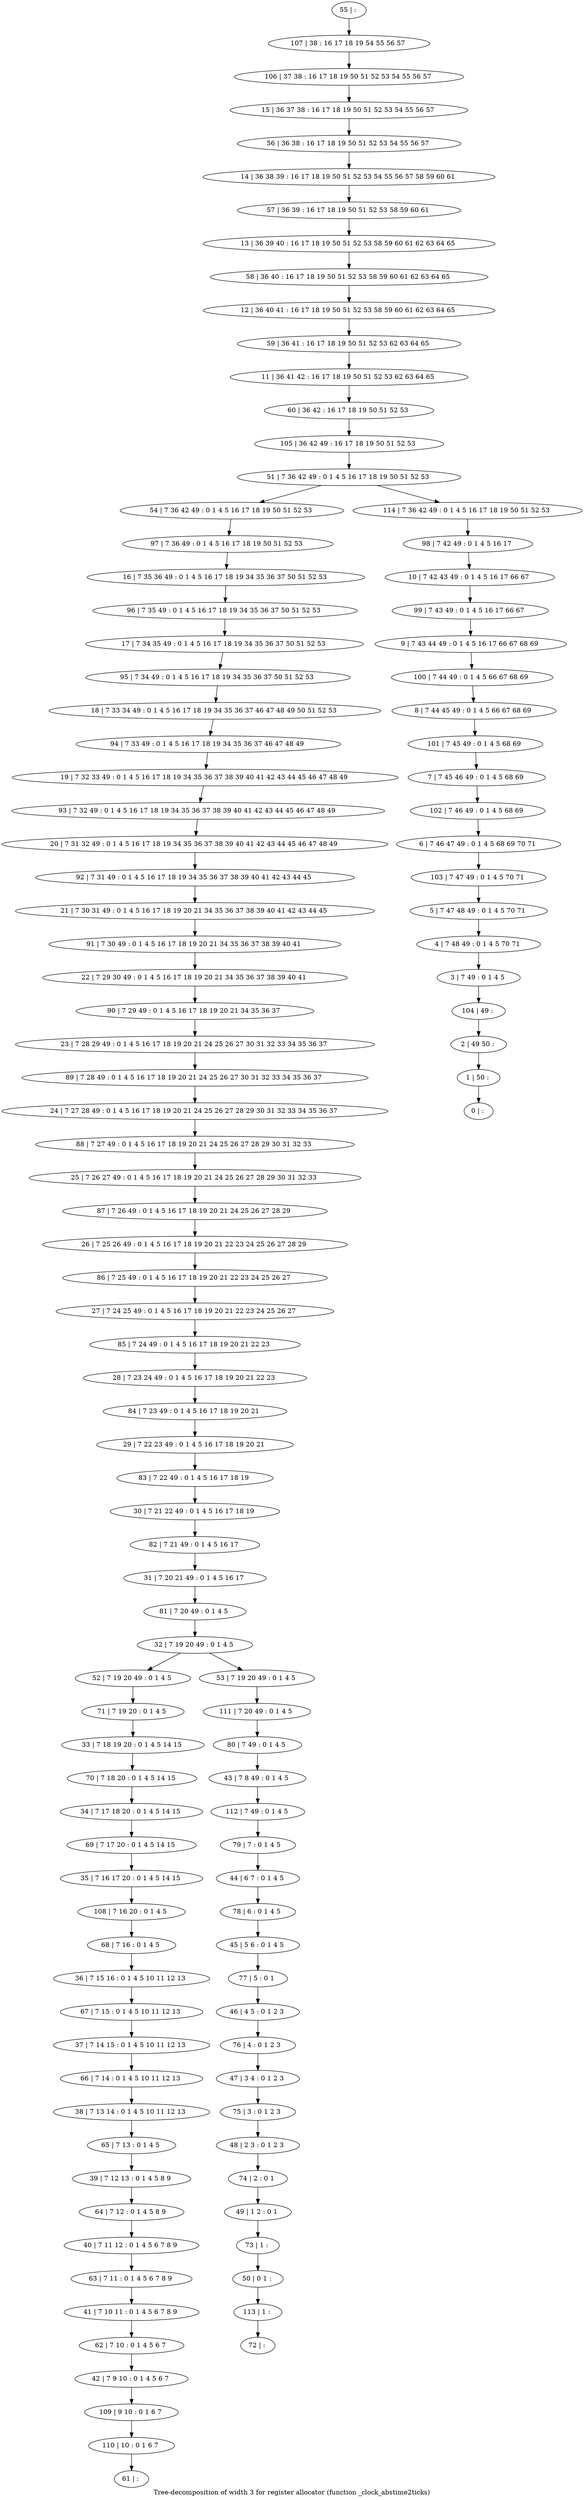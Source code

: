 digraph G {
graph [label="Tree-decomposition of width 3 for register allocator (function _clock_abstime2ticks)"]
0[label="0 | : "];
1[label="1 | 50 : "];
2[label="2 | 49 50 : "];
3[label="3 | 7 49 : 0 1 4 5 "];
4[label="4 | 7 48 49 : 0 1 4 5 70 71 "];
5[label="5 | 7 47 48 49 : 0 1 4 5 70 71 "];
6[label="6 | 7 46 47 49 : 0 1 4 5 68 69 70 71 "];
7[label="7 | 7 45 46 49 : 0 1 4 5 68 69 "];
8[label="8 | 7 44 45 49 : 0 1 4 5 66 67 68 69 "];
9[label="9 | 7 43 44 49 : 0 1 4 5 16 17 66 67 68 69 "];
10[label="10 | 7 42 43 49 : 0 1 4 5 16 17 66 67 "];
11[label="11 | 36 41 42 : 16 17 18 19 50 51 52 53 62 63 64 65 "];
12[label="12 | 36 40 41 : 16 17 18 19 50 51 52 53 58 59 60 61 62 63 64 65 "];
13[label="13 | 36 39 40 : 16 17 18 19 50 51 52 53 58 59 60 61 62 63 64 65 "];
14[label="14 | 36 38 39 : 16 17 18 19 50 51 52 53 54 55 56 57 58 59 60 61 "];
15[label="15 | 36 37 38 : 16 17 18 19 50 51 52 53 54 55 56 57 "];
16[label="16 | 7 35 36 49 : 0 1 4 5 16 17 18 19 34 35 36 37 50 51 52 53 "];
17[label="17 | 7 34 35 49 : 0 1 4 5 16 17 18 19 34 35 36 37 50 51 52 53 "];
18[label="18 | 7 33 34 49 : 0 1 4 5 16 17 18 19 34 35 36 37 46 47 48 49 50 51 52 53 "];
19[label="19 | 7 32 33 49 : 0 1 4 5 16 17 18 19 34 35 36 37 38 39 40 41 42 43 44 45 46 47 48 49 "];
20[label="20 | 7 31 32 49 : 0 1 4 5 16 17 18 19 34 35 36 37 38 39 40 41 42 43 44 45 46 47 48 49 "];
21[label="21 | 7 30 31 49 : 0 1 4 5 16 17 18 19 20 21 34 35 36 37 38 39 40 41 42 43 44 45 "];
22[label="22 | 7 29 30 49 : 0 1 4 5 16 17 18 19 20 21 34 35 36 37 38 39 40 41 "];
23[label="23 | 7 28 29 49 : 0 1 4 5 16 17 18 19 20 21 24 25 26 27 30 31 32 33 34 35 36 37 "];
24[label="24 | 7 27 28 49 : 0 1 4 5 16 17 18 19 20 21 24 25 26 27 28 29 30 31 32 33 34 35 36 37 "];
25[label="25 | 7 26 27 49 : 0 1 4 5 16 17 18 19 20 21 24 25 26 27 28 29 30 31 32 33 "];
26[label="26 | 7 25 26 49 : 0 1 4 5 16 17 18 19 20 21 22 23 24 25 26 27 28 29 "];
27[label="27 | 7 24 25 49 : 0 1 4 5 16 17 18 19 20 21 22 23 24 25 26 27 "];
28[label="28 | 7 23 24 49 : 0 1 4 5 16 17 18 19 20 21 22 23 "];
29[label="29 | 7 22 23 49 : 0 1 4 5 16 17 18 19 20 21 "];
30[label="30 | 7 21 22 49 : 0 1 4 5 16 17 18 19 "];
31[label="31 | 7 20 21 49 : 0 1 4 5 16 17 "];
32[label="32 | 7 19 20 49 : 0 1 4 5 "];
33[label="33 | 7 18 19 20 : 0 1 4 5 14 15 "];
34[label="34 | 7 17 18 20 : 0 1 4 5 14 15 "];
35[label="35 | 7 16 17 20 : 0 1 4 5 14 15 "];
36[label="36 | 7 15 16 : 0 1 4 5 10 11 12 13 "];
37[label="37 | 7 14 15 : 0 1 4 5 10 11 12 13 "];
38[label="38 | 7 13 14 : 0 1 4 5 10 11 12 13 "];
39[label="39 | 7 12 13 : 0 1 4 5 8 9 "];
40[label="40 | 7 11 12 : 0 1 4 5 6 7 8 9 "];
41[label="41 | 7 10 11 : 0 1 4 5 6 7 8 9 "];
42[label="42 | 7 9 10 : 0 1 4 5 6 7 "];
43[label="43 | 7 8 49 : 0 1 4 5 "];
44[label="44 | 6 7 : 0 1 4 5 "];
45[label="45 | 5 6 : 0 1 4 5 "];
46[label="46 | 4 5 : 0 1 2 3 "];
47[label="47 | 3 4 : 0 1 2 3 "];
48[label="48 | 2 3 : 0 1 2 3 "];
49[label="49 | 1 2 : 0 1 "];
50[label="50 | 0 1 : "];
51[label="51 | 7 36 42 49 : 0 1 4 5 16 17 18 19 50 51 52 53 "];
52[label="52 | 7 19 20 49 : 0 1 4 5 "];
53[label="53 | 7 19 20 49 : 0 1 4 5 "];
54[label="54 | 7 36 42 49 : 0 1 4 5 16 17 18 19 50 51 52 53 "];
55[label="55 | : "];
56[label="56 | 36 38 : 16 17 18 19 50 51 52 53 54 55 56 57 "];
57[label="57 | 36 39 : 16 17 18 19 50 51 52 53 58 59 60 61 "];
58[label="58 | 36 40 : 16 17 18 19 50 51 52 53 58 59 60 61 62 63 64 65 "];
59[label="59 | 36 41 : 16 17 18 19 50 51 52 53 62 63 64 65 "];
60[label="60 | 36 42 : 16 17 18 19 50 51 52 53 "];
61[label="61 | : "];
62[label="62 | 7 10 : 0 1 4 5 6 7 "];
63[label="63 | 7 11 : 0 1 4 5 6 7 8 9 "];
64[label="64 | 7 12 : 0 1 4 5 8 9 "];
65[label="65 | 7 13 : 0 1 4 5 "];
66[label="66 | 7 14 : 0 1 4 5 10 11 12 13 "];
67[label="67 | 7 15 : 0 1 4 5 10 11 12 13 "];
68[label="68 | 7 16 : 0 1 4 5 "];
69[label="69 | 7 17 20 : 0 1 4 5 14 15 "];
70[label="70 | 7 18 20 : 0 1 4 5 14 15 "];
71[label="71 | 7 19 20 : 0 1 4 5 "];
72[label="72 | : "];
73[label="73 | 1 : "];
74[label="74 | 2 : 0 1 "];
75[label="75 | 3 : 0 1 2 3 "];
76[label="76 | 4 : 0 1 2 3 "];
77[label="77 | 5 : 0 1 "];
78[label="78 | 6 : 0 1 4 5 "];
79[label="79 | 7 : 0 1 4 5 "];
80[label="80 | 7 49 : 0 1 4 5 "];
81[label="81 | 7 20 49 : 0 1 4 5 "];
82[label="82 | 7 21 49 : 0 1 4 5 16 17 "];
83[label="83 | 7 22 49 : 0 1 4 5 16 17 18 19 "];
84[label="84 | 7 23 49 : 0 1 4 5 16 17 18 19 20 21 "];
85[label="85 | 7 24 49 : 0 1 4 5 16 17 18 19 20 21 22 23 "];
86[label="86 | 7 25 49 : 0 1 4 5 16 17 18 19 20 21 22 23 24 25 26 27 "];
87[label="87 | 7 26 49 : 0 1 4 5 16 17 18 19 20 21 24 25 26 27 28 29 "];
88[label="88 | 7 27 49 : 0 1 4 5 16 17 18 19 20 21 24 25 26 27 28 29 30 31 32 33 "];
89[label="89 | 7 28 49 : 0 1 4 5 16 17 18 19 20 21 24 25 26 27 30 31 32 33 34 35 36 37 "];
90[label="90 | 7 29 49 : 0 1 4 5 16 17 18 19 20 21 34 35 36 37 "];
91[label="91 | 7 30 49 : 0 1 4 5 16 17 18 19 20 21 34 35 36 37 38 39 40 41 "];
92[label="92 | 7 31 49 : 0 1 4 5 16 17 18 19 34 35 36 37 38 39 40 41 42 43 44 45 "];
93[label="93 | 7 32 49 : 0 1 4 5 16 17 18 19 34 35 36 37 38 39 40 41 42 43 44 45 46 47 48 49 "];
94[label="94 | 7 33 49 : 0 1 4 5 16 17 18 19 34 35 36 37 46 47 48 49 "];
95[label="95 | 7 34 49 : 0 1 4 5 16 17 18 19 34 35 36 37 50 51 52 53 "];
96[label="96 | 7 35 49 : 0 1 4 5 16 17 18 19 34 35 36 37 50 51 52 53 "];
97[label="97 | 7 36 49 : 0 1 4 5 16 17 18 19 50 51 52 53 "];
98[label="98 | 7 42 49 : 0 1 4 5 16 17 "];
99[label="99 | 7 43 49 : 0 1 4 5 16 17 66 67 "];
100[label="100 | 7 44 49 : 0 1 4 5 66 67 68 69 "];
101[label="101 | 7 45 49 : 0 1 4 5 68 69 "];
102[label="102 | 7 46 49 : 0 1 4 5 68 69 "];
103[label="103 | 7 47 49 : 0 1 4 5 70 71 "];
104[label="104 | 49 : "];
105[label="105 | 36 42 49 : 16 17 18 19 50 51 52 53 "];
106[label="106 | 37 38 : 16 17 18 19 50 51 52 53 54 55 56 57 "];
107[label="107 | 38 : 16 17 18 19 54 55 56 57 "];
108[label="108 | 7 16 20 : 0 1 4 5 "];
109[label="109 | 9 10 : 0 1 6 7 "];
110[label="110 | 10 : 0 1 6 7 "];
111[label="111 | 7 20 49 : 0 1 4 5 "];
112[label="112 | 7 49 : 0 1 4 5 "];
113[label="113 | 1 : "];
114[label="114 | 7 36 42 49 : 0 1 4 5 16 17 18 19 50 51 52 53 "];
32->52 ;
32->53 ;
62->42 ;
41->62 ;
63->41 ;
40->63 ;
64->40 ;
39->64 ;
65->39 ;
38->65 ;
66->38 ;
37->66 ;
67->37 ;
36->67 ;
68->36 ;
69->35 ;
34->69 ;
70->34 ;
33->70 ;
71->33 ;
52->71 ;
73->50 ;
49->73 ;
74->49 ;
48->74 ;
75->48 ;
47->75 ;
76->47 ;
46->76 ;
77->46 ;
45->77 ;
78->45 ;
44->78 ;
79->44 ;
80->43 ;
81->32 ;
31->81 ;
82->31 ;
30->82 ;
83->30 ;
29->83 ;
84->29 ;
28->84 ;
85->28 ;
27->85 ;
86->27 ;
26->86 ;
87->26 ;
25->87 ;
88->25 ;
24->88 ;
89->24 ;
23->89 ;
90->23 ;
22->90 ;
91->22 ;
21->91 ;
92->21 ;
20->92 ;
93->20 ;
19->93 ;
94->19 ;
18->94 ;
95->18 ;
17->95 ;
96->17 ;
16->96 ;
97->16 ;
54->97 ;
108->68 ;
35->108 ;
42->109 ;
110->61 ;
109->110 ;
111->80 ;
53->111 ;
112->79 ;
43->112 ;
113->72 ;
50->113 ;
55->107 ;
107->106 ;
106->15 ;
15->56 ;
56->14 ;
14->57 ;
57->13 ;
13->58 ;
58->12 ;
12->59 ;
59->11 ;
11->60 ;
60->105 ;
105->51 ;
98->10 ;
10->99 ;
99->9 ;
9->100 ;
100->8 ;
8->101 ;
101->7 ;
7->102 ;
102->6 ;
6->103 ;
103->5 ;
5->4 ;
4->3 ;
3->104 ;
104->2 ;
2->1 ;
1->0 ;
114->98 ;
51->54 ;
51->114 ;
}
